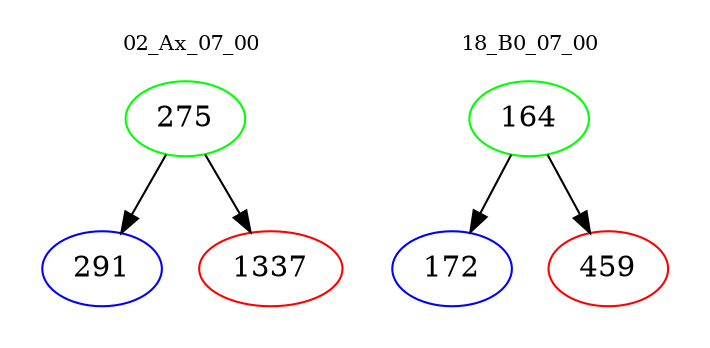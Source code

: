 digraph{
subgraph cluster_0 {
color = white
label = "02_Ax_07_00";
fontsize=10;
T0_275 [label="275", color="green"]
T0_275 -> T0_291 [color="black"]
T0_291 [label="291", color="blue"]
T0_275 -> T0_1337 [color="black"]
T0_1337 [label="1337", color="red"]
}
subgraph cluster_1 {
color = white
label = "18_B0_07_00";
fontsize=10;
T1_164 [label="164", color="green"]
T1_164 -> T1_172 [color="black"]
T1_172 [label="172", color="blue"]
T1_164 -> T1_459 [color="black"]
T1_459 [label="459", color="red"]
}
}
